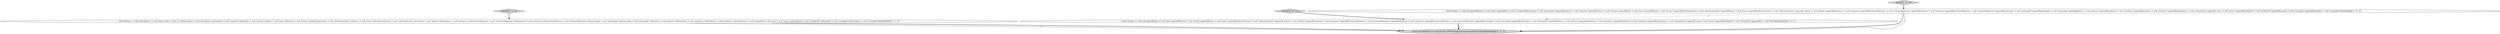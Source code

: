 digraph {
0 [style = filled, label = "ASet<String> s = ASet.of().appendIf(name != null,\"name\").appendIf(in != null,\"in\").appendIf(description != null,\"description\").appendIf(required != null,\"required\").appendIf(schema != null,\"schema\").appendIf(type != null,\"type\").appendIf(format != null,\"format\").appendIf(allowEmptyValue != null,\"allowEmptyValue\").appendIf(items != null,\"items\").appendIf(collectionFormat != null,\"collectionFormat\").appendIf(_default != null,\"default\").appendIf(maximum != null,\"maximum\").appendIf(exclusiveMaximum != null,\"exclusiveMaximum\").appendIf(minimum != null,\"minimum\").appendIf(exclusiveMinimum != null,\"exclusiveMinimum\").appendIf(maxLength != null,\"maxLength\").appendIf(minLength != null,\"minLength\").appendIf(pattern != null,\"pattern\").appendIf(maxItems != null,\"maxItems\").appendIf(minItems != null,\"minItems\").appendIf(uniqueItems != null,\"uniqueItems\").appendIf(_enum != null,\"enum\").appendIf(multipleOf != null,\"multipleOf\").appendIf(example != null,\"x-example\").appendIf(examples != null,\"x-examples\")@@@3@@@['1', '0', '0']", fillcolor = white, shape = ellipse image = "AAA0AAABBB1BBB"];
3 [style = filled, label = "ASet<String> s = ASet.of().aif(name != null,\"name\").aif(in != null,\"in\").aif(description != null,\"description\").aif(required != null,\"required\").aif(schema != null,\"schema\").aif(type != null,\"type\").aif(format != null,\"format\").aif(allowEmptyValue != null,\"allowEmptyValue\").aif(items != null,\"items\").aif(collectionFormat != null,\"collectionFormat\").aif(_default != null,\"default\").aif(maximum != null,\"maximum\").aif(exclusiveMaximum != null,\"exclusiveMaximum\").aif(minimum != null,\"minimum\").aif(exclusiveMinimum != null,\"exclusiveMinimum\").aif(maxLength != null,\"maxLength\").aif(minLength != null,\"minLength\").aif(pattern != null,\"pattern\").aif(maxItems != null,\"maxItems\").aif(minItems != null,\"minItems\").aif(uniqueItems != null,\"uniqueItems\").aif(_enum != null,\"enum\").aif(multipleOf != null,\"multipleOf\").aif(example != null,\"x-example\").aif(examples != null,\"x-examples\")@@@3@@@['0', '1', '0']", fillcolor = white, shape = ellipse image = "AAA0AAABBB2BBB"];
4 [style = filled, label = "keySet['0', '1', '0']", fillcolor = lightgray, shape = diamond image = "AAA0AAABBB2BBB"];
2 [style = filled, label = "keySet['1', '0', '0']", fillcolor = lightgray, shape = diamond image = "AAA0AAABBB1BBB"];
5 [style = filled, label = "ASet<String> s = ASet.of().appendIf(type != null,\"type\").appendIf(format != null,\"format\").appendIf(items != null,\"items\").appendIf(collectionFormat != null,\"collectionFormat\").appendIf(_default != null,\"default\").appendIf(maximum != null,\"maximum\").appendIf(exclusiveMaximum != null,\"exclusiveMaximum\").appendIf(minimum != null,\"minimum\").appendIf(exclusiveMinimum != null,\"exclusiveMinimum\").appendIf(maxLength != null,\"maxLength\").appendIf(minLength != null,\"minLength\").appendIf(pattern != null,\"pattern\").appendIf(maxItems != null,\"maxItems\").appendIf(minItems != null,\"minItems\").appendIf(uniqueItems != null,\"uniqueItems\").appendIf(_enum != null,\"enum\").appendIf(multipleOf != null,\"multipleOf\").appendIf(ref != null,\"$ref\")@@@3@@@['0', '0', '1']", fillcolor = white, shape = ellipse image = "AAA0AAABBB3BBB"];
1 [style = filled, label = "return new MultiSet<>(s,super.edu.fdu.CPPDG.tinypdg.pe.ExpressionInfo@15af2c0)@@@4@@@['1', '1', '1']", fillcolor = lightgray, shape = ellipse image = "AAA0AAABBB1BBB"];
6 [style = filled, label = "keySet['0', '0', '1']", fillcolor = lightgray, shape = diamond image = "AAA0AAABBB3BBB"];
3->1 [style = solid, label="s"];
2->0 [style = bold, label=""];
4->3 [style = bold, label=""];
6->5 [style = bold, label=""];
0->1 [style = bold, label=""];
0->5 [style = dashed, label="0"];
3->1 [style = bold, label=""];
5->1 [style = bold, label=""];
5->1 [style = solid, label="s"];
0->1 [style = solid, label="s"];
}
